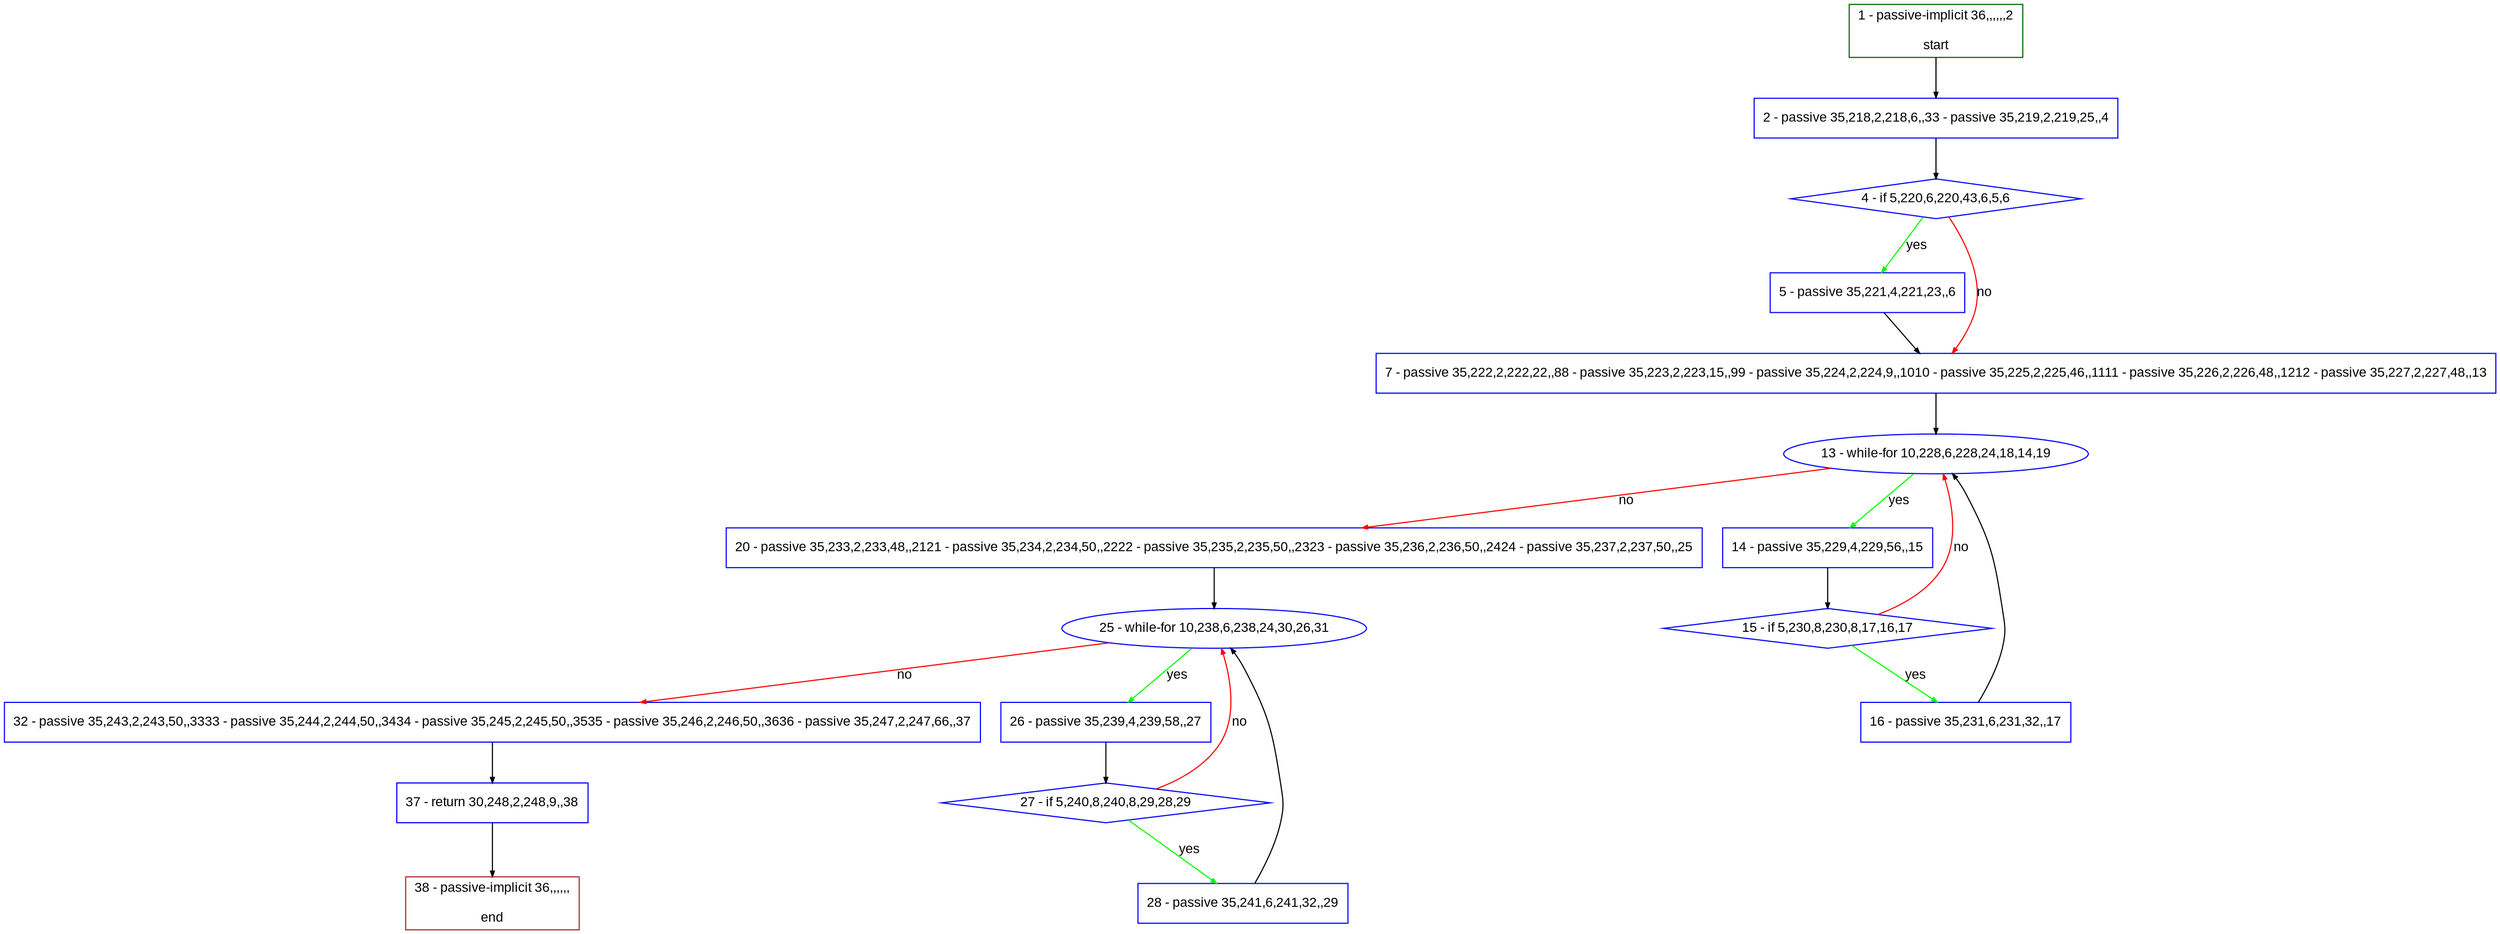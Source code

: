 digraph "" {
  graph [pack="true", label="", fontsize="12", packmode="clust", fontname="Arial", fillcolor="#FFFFCC", bgcolor="white", style="rounded,filled", compound="true"];
  node [node_initialized="no", label="", color="grey", fontsize="12", fillcolor="white", fontname="Arial", style="filled", shape="rectangle", compound="true", fixedsize="false"];
  edge [fontcolor="black", arrowhead="normal", arrowtail="none", arrowsize="0.5", ltail="", label="", color="black", fontsize="12", lhead="", fontname="Arial", dir="forward", compound="true"];
  __N1 [label="2 - passive 35,218,2,218,6,,33 - passive 35,219,2,219,25,,4", color="#0000ff", fillcolor="#ffffff", style="filled", shape="box"];
  __N2 [label="1 - passive-implicit 36,,,,,,2\n\nstart", color="#006400", fillcolor="#ffffff", style="filled", shape="box"];
  __N3 [label="4 - if 5,220,6,220,43,6,5,6", color="#0000ff", fillcolor="#ffffff", style="filled", shape="diamond"];
  __N4 [label="5 - passive 35,221,4,221,23,,6", color="#0000ff", fillcolor="#ffffff", style="filled", shape="box"];
  __N5 [label="7 - passive 35,222,2,222,22,,88 - passive 35,223,2,223,15,,99 - passive 35,224,2,224,9,,1010 - passive 35,225,2,225,46,,1111 - passive 35,226,2,226,48,,1212 - passive 35,227,2,227,48,,13", color="#0000ff", fillcolor="#ffffff", style="filled", shape="box"];
  __N6 [label="13 - while-for 10,228,6,228,24,18,14,19", color="#0000ff", fillcolor="#ffffff", style="filled", shape="oval"];
  __N7 [label="14 - passive 35,229,4,229,56,,15", color="#0000ff", fillcolor="#ffffff", style="filled", shape="box"];
  __N8 [label="20 - passive 35,233,2,233,48,,2121 - passive 35,234,2,234,50,,2222 - passive 35,235,2,235,50,,2323 - passive 35,236,2,236,50,,2424 - passive 35,237,2,237,50,,25", color="#0000ff", fillcolor="#ffffff", style="filled", shape="box"];
  __N9 [label="15 - if 5,230,8,230,8,17,16,17", color="#0000ff", fillcolor="#ffffff", style="filled", shape="diamond"];
  __N10 [label="16 - passive 35,231,6,231,32,,17", color="#0000ff", fillcolor="#ffffff", style="filled", shape="box"];
  __N11 [label="25 - while-for 10,238,6,238,24,30,26,31", color="#0000ff", fillcolor="#ffffff", style="filled", shape="oval"];
  __N12 [label="26 - passive 35,239,4,239,58,,27", color="#0000ff", fillcolor="#ffffff", style="filled", shape="box"];
  __N13 [label="32 - passive 35,243,2,243,50,,3333 - passive 35,244,2,244,50,,3434 - passive 35,245,2,245,50,,3535 - passive 35,246,2,246,50,,3636 - passive 35,247,2,247,66,,37", color="#0000ff", fillcolor="#ffffff", style="filled", shape="box"];
  __N14 [label="27 - if 5,240,8,240,8,29,28,29", color="#0000ff", fillcolor="#ffffff", style="filled", shape="diamond"];
  __N15 [label="28 - passive 35,241,6,241,32,,29", color="#0000ff", fillcolor="#ffffff", style="filled", shape="box"];
  __N16 [label="37 - return 30,248,2,248,9,,38", color="#0000ff", fillcolor="#ffffff", style="filled", shape="box"];
  __N17 [label="38 - passive-implicit 36,,,,,,\n\nend", color="#a52a2a", fillcolor="#ffffff", style="filled", shape="box"];
  __N2 -> __N1 [arrowhead="normal", arrowtail="none", color="#000000", label="", dir="forward"];
  __N1 -> __N3 [arrowhead="normal", arrowtail="none", color="#000000", label="", dir="forward"];
  __N3 -> __N4 [arrowhead="normal", arrowtail="none", color="#00ff00", label="yes", dir="forward"];
  __N3 -> __N5 [arrowhead="normal", arrowtail="none", color="#ff0000", label="no", dir="forward"];
  __N4 -> __N5 [arrowhead="normal", arrowtail="none", color="#000000", label="", dir="forward"];
  __N5 -> __N6 [arrowhead="normal", arrowtail="none", color="#000000", label="", dir="forward"];
  __N6 -> __N7 [arrowhead="normal", arrowtail="none", color="#00ff00", label="yes", dir="forward"];
  __N6 -> __N8 [arrowhead="normal", arrowtail="none", color="#ff0000", label="no", dir="forward"];
  __N7 -> __N9 [arrowhead="normal", arrowtail="none", color="#000000", label="", dir="forward"];
  __N9 -> __N6 [arrowhead="normal", arrowtail="none", color="#ff0000", label="no", dir="forward"];
  __N9 -> __N10 [arrowhead="normal", arrowtail="none", color="#00ff00", label="yes", dir="forward"];
  __N10 -> __N6 [arrowhead="normal", arrowtail="none", color="#000000", label="", dir="forward"];
  __N8 -> __N11 [arrowhead="normal", arrowtail="none", color="#000000", label="", dir="forward"];
  __N11 -> __N12 [arrowhead="normal", arrowtail="none", color="#00ff00", label="yes", dir="forward"];
  __N11 -> __N13 [arrowhead="normal", arrowtail="none", color="#ff0000", label="no", dir="forward"];
  __N12 -> __N14 [arrowhead="normal", arrowtail="none", color="#000000", label="", dir="forward"];
  __N14 -> __N11 [arrowhead="normal", arrowtail="none", color="#ff0000", label="no", dir="forward"];
  __N14 -> __N15 [arrowhead="normal", arrowtail="none", color="#00ff00", label="yes", dir="forward"];
  __N15 -> __N11 [arrowhead="normal", arrowtail="none", color="#000000", label="", dir="forward"];
  __N13 -> __N16 [arrowhead="normal", arrowtail="none", color="#000000", label="", dir="forward"];
  __N16 -> __N17 [arrowhead="normal", arrowtail="none", color="#000000", label="", dir="forward"];
}
